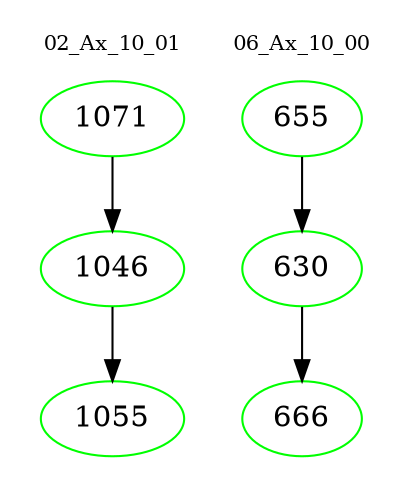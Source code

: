 digraph{
subgraph cluster_0 {
color = white
label = "02_Ax_10_01";
fontsize=10;
T0_1071 [label="1071", color="green"]
T0_1071 -> T0_1046 [color="black"]
T0_1046 [label="1046", color="green"]
T0_1046 -> T0_1055 [color="black"]
T0_1055 [label="1055", color="green"]
}
subgraph cluster_1 {
color = white
label = "06_Ax_10_00";
fontsize=10;
T1_655 [label="655", color="green"]
T1_655 -> T1_630 [color="black"]
T1_630 [label="630", color="green"]
T1_630 -> T1_666 [color="black"]
T1_666 [label="666", color="green"]
}
}
